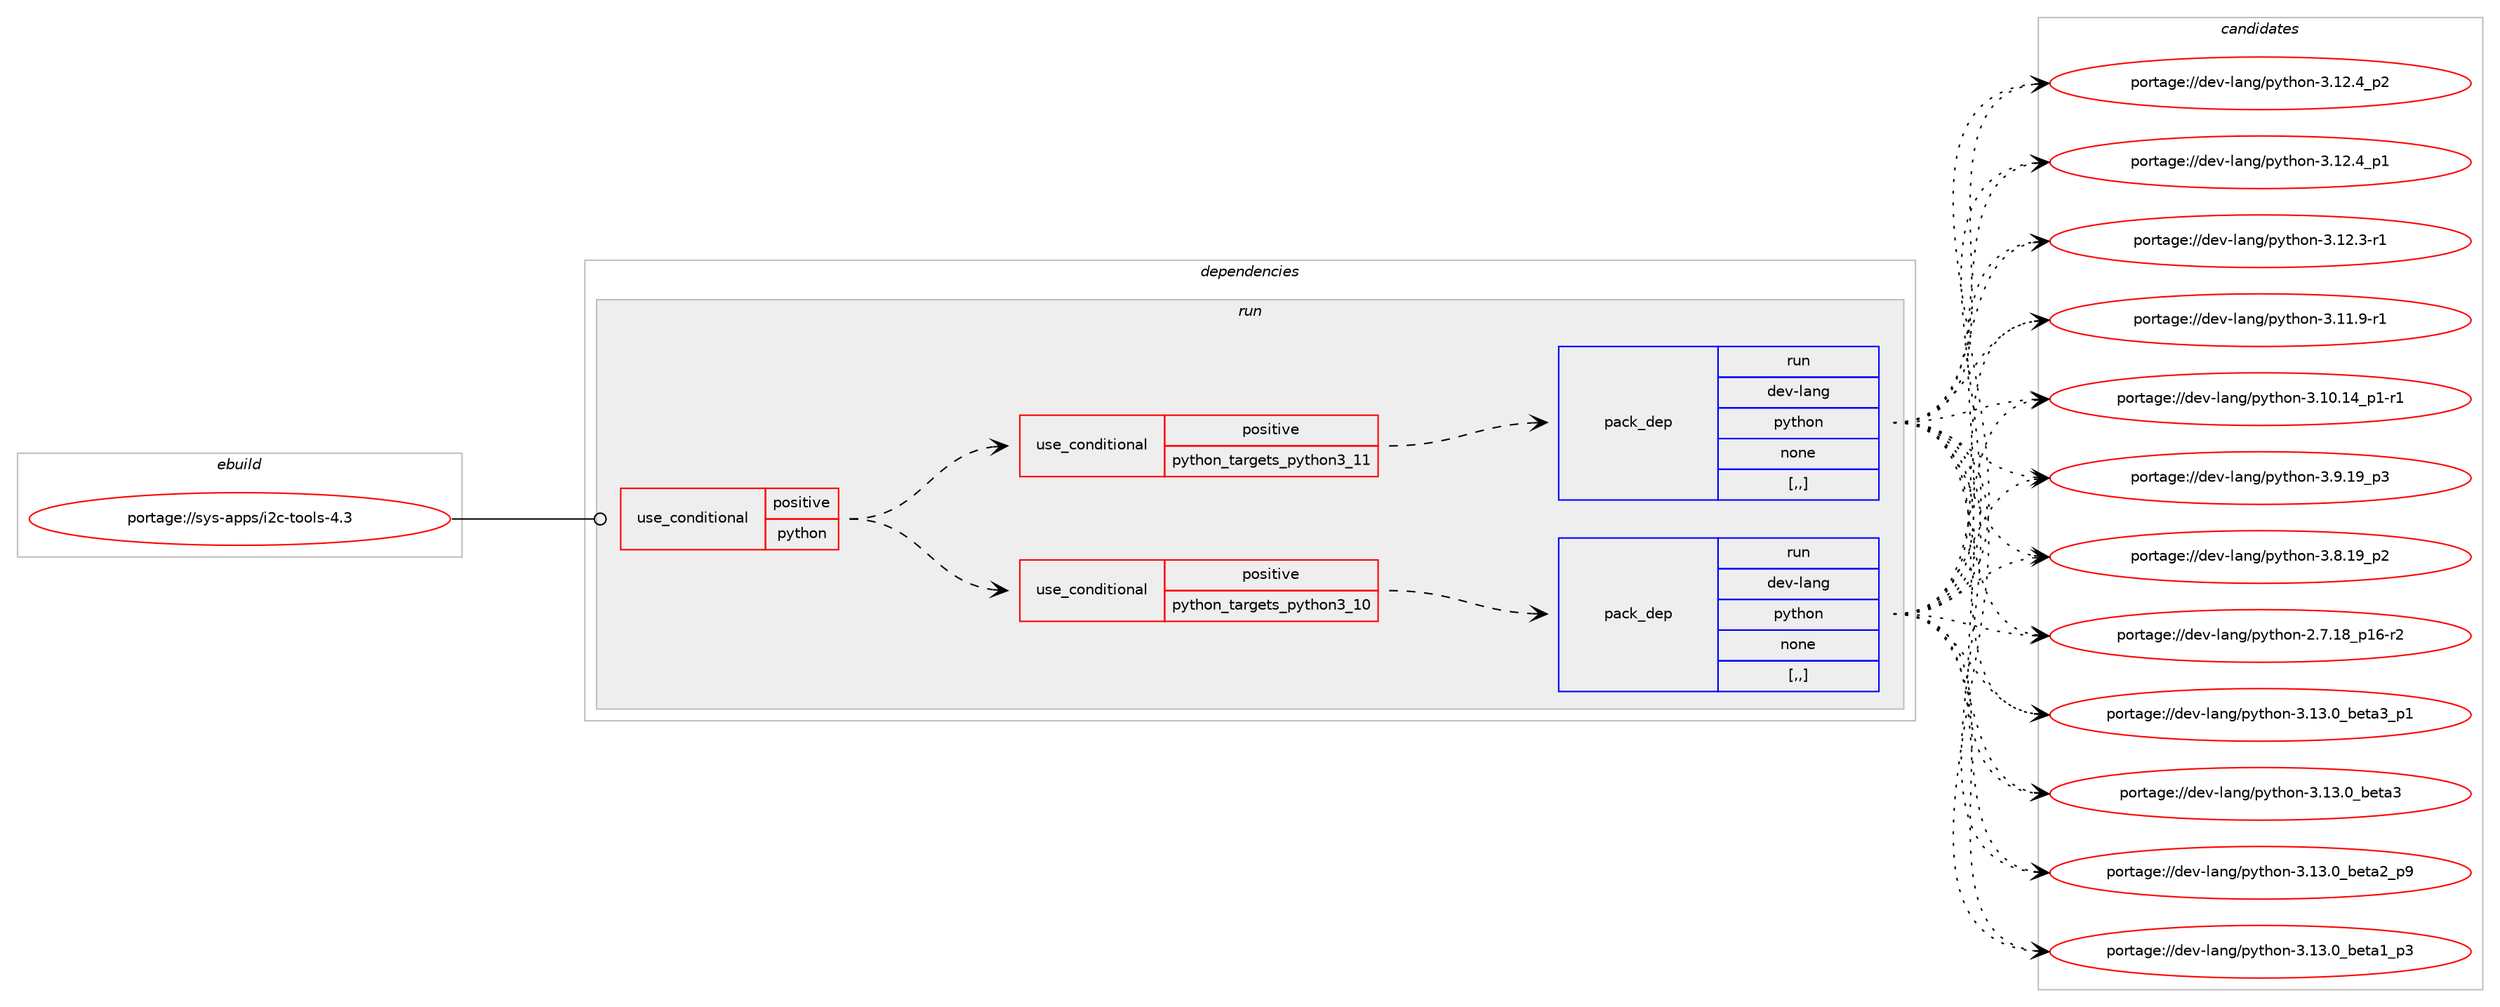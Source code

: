 digraph prolog {

# *************
# Graph options
# *************

newrank=true;
concentrate=true;
compound=true;
graph [rankdir=LR,fontname=Helvetica,fontsize=10,ranksep=1.5];#, ranksep=2.5, nodesep=0.2];
edge  [arrowhead=vee];
node  [fontname=Helvetica,fontsize=10];

# **********
# The ebuild
# **********

subgraph cluster_leftcol {
color=gray;
rank=same;
label=<<i>ebuild</i>>;
id [label="portage://sys-apps/i2c-tools-4.3", color=red, width=4, href="../sys-apps/i2c-tools-4.3.svg"];
}

# ****************
# The dependencies
# ****************

subgraph cluster_midcol {
color=gray;
label=<<i>dependencies</i>>;
subgraph cluster_compile {
fillcolor="#eeeeee";
style=filled;
label=<<i>compile</i>>;
}
subgraph cluster_compileandrun {
fillcolor="#eeeeee";
style=filled;
label=<<i>compile and run</i>>;
}
subgraph cluster_run {
fillcolor="#eeeeee";
style=filled;
label=<<i>run</i>>;
subgraph cond110624 {
dependency418160 [label=<<TABLE BORDER="0" CELLBORDER="1" CELLSPACING="0" CELLPADDING="4"><TR><TD ROWSPAN="3" CELLPADDING="10">use_conditional</TD></TR><TR><TD>positive</TD></TR><TR><TD>python</TD></TR></TABLE>>, shape=none, color=red];
subgraph cond110625 {
dependency418161 [label=<<TABLE BORDER="0" CELLBORDER="1" CELLSPACING="0" CELLPADDING="4"><TR><TD ROWSPAN="3" CELLPADDING="10">use_conditional</TD></TR><TR><TD>positive</TD></TR><TR><TD>python_targets_python3_10</TD></TR></TABLE>>, shape=none, color=red];
subgraph pack304608 {
dependency418162 [label=<<TABLE BORDER="0" CELLBORDER="1" CELLSPACING="0" CELLPADDING="4" WIDTH="220"><TR><TD ROWSPAN="6" CELLPADDING="30">pack_dep</TD></TR><TR><TD WIDTH="110">run</TD></TR><TR><TD>dev-lang</TD></TR><TR><TD>python</TD></TR><TR><TD>none</TD></TR><TR><TD>[,,]</TD></TR></TABLE>>, shape=none, color=blue];
}
dependency418161:e -> dependency418162:w [weight=20,style="dashed",arrowhead="vee"];
}
dependency418160:e -> dependency418161:w [weight=20,style="dashed",arrowhead="vee"];
subgraph cond110626 {
dependency418163 [label=<<TABLE BORDER="0" CELLBORDER="1" CELLSPACING="0" CELLPADDING="4"><TR><TD ROWSPAN="3" CELLPADDING="10">use_conditional</TD></TR><TR><TD>positive</TD></TR><TR><TD>python_targets_python3_11</TD></TR></TABLE>>, shape=none, color=red];
subgraph pack304609 {
dependency418164 [label=<<TABLE BORDER="0" CELLBORDER="1" CELLSPACING="0" CELLPADDING="4" WIDTH="220"><TR><TD ROWSPAN="6" CELLPADDING="30">pack_dep</TD></TR><TR><TD WIDTH="110">run</TD></TR><TR><TD>dev-lang</TD></TR><TR><TD>python</TD></TR><TR><TD>none</TD></TR><TR><TD>[,,]</TD></TR></TABLE>>, shape=none, color=blue];
}
dependency418163:e -> dependency418164:w [weight=20,style="dashed",arrowhead="vee"];
}
dependency418160:e -> dependency418163:w [weight=20,style="dashed",arrowhead="vee"];
}
id:e -> dependency418160:w [weight=20,style="solid",arrowhead="odot"];
}
}

# **************
# The candidates
# **************

subgraph cluster_choices {
rank=same;
color=gray;
label=<<i>candidates</i>>;

subgraph choice304608 {
color=black;
nodesep=1;
choice10010111845108971101034711212111610411111045514649514648959810111697519511249 [label="portage://dev-lang/python-3.13.0_beta3_p1", color=red, width=4,href="../dev-lang/python-3.13.0_beta3_p1.svg"];
choice1001011184510897110103471121211161041111104551464951464895981011169751 [label="portage://dev-lang/python-3.13.0_beta3", color=red, width=4,href="../dev-lang/python-3.13.0_beta3.svg"];
choice10010111845108971101034711212111610411111045514649514648959810111697509511257 [label="portage://dev-lang/python-3.13.0_beta2_p9", color=red, width=4,href="../dev-lang/python-3.13.0_beta2_p9.svg"];
choice10010111845108971101034711212111610411111045514649514648959810111697499511251 [label="portage://dev-lang/python-3.13.0_beta1_p3", color=red, width=4,href="../dev-lang/python-3.13.0_beta1_p3.svg"];
choice100101118451089711010347112121116104111110455146495046529511250 [label="portage://dev-lang/python-3.12.4_p2", color=red, width=4,href="../dev-lang/python-3.12.4_p2.svg"];
choice100101118451089711010347112121116104111110455146495046529511249 [label="portage://dev-lang/python-3.12.4_p1", color=red, width=4,href="../dev-lang/python-3.12.4_p1.svg"];
choice100101118451089711010347112121116104111110455146495046514511449 [label="portage://dev-lang/python-3.12.3-r1", color=red, width=4,href="../dev-lang/python-3.12.3-r1.svg"];
choice100101118451089711010347112121116104111110455146494946574511449 [label="portage://dev-lang/python-3.11.9-r1", color=red, width=4,href="../dev-lang/python-3.11.9-r1.svg"];
choice100101118451089711010347112121116104111110455146494846495295112494511449 [label="portage://dev-lang/python-3.10.14_p1-r1", color=red, width=4,href="../dev-lang/python-3.10.14_p1-r1.svg"];
choice100101118451089711010347112121116104111110455146574649579511251 [label="portage://dev-lang/python-3.9.19_p3", color=red, width=4,href="../dev-lang/python-3.9.19_p3.svg"];
choice100101118451089711010347112121116104111110455146564649579511250 [label="portage://dev-lang/python-3.8.19_p2", color=red, width=4,href="../dev-lang/python-3.8.19_p2.svg"];
choice100101118451089711010347112121116104111110455046554649569511249544511450 [label="portage://dev-lang/python-2.7.18_p16-r2", color=red, width=4,href="../dev-lang/python-2.7.18_p16-r2.svg"];
dependency418162:e -> choice10010111845108971101034711212111610411111045514649514648959810111697519511249:w [style=dotted,weight="100"];
dependency418162:e -> choice1001011184510897110103471121211161041111104551464951464895981011169751:w [style=dotted,weight="100"];
dependency418162:e -> choice10010111845108971101034711212111610411111045514649514648959810111697509511257:w [style=dotted,weight="100"];
dependency418162:e -> choice10010111845108971101034711212111610411111045514649514648959810111697499511251:w [style=dotted,weight="100"];
dependency418162:e -> choice100101118451089711010347112121116104111110455146495046529511250:w [style=dotted,weight="100"];
dependency418162:e -> choice100101118451089711010347112121116104111110455146495046529511249:w [style=dotted,weight="100"];
dependency418162:e -> choice100101118451089711010347112121116104111110455146495046514511449:w [style=dotted,weight="100"];
dependency418162:e -> choice100101118451089711010347112121116104111110455146494946574511449:w [style=dotted,weight="100"];
dependency418162:e -> choice100101118451089711010347112121116104111110455146494846495295112494511449:w [style=dotted,weight="100"];
dependency418162:e -> choice100101118451089711010347112121116104111110455146574649579511251:w [style=dotted,weight="100"];
dependency418162:e -> choice100101118451089711010347112121116104111110455146564649579511250:w [style=dotted,weight="100"];
dependency418162:e -> choice100101118451089711010347112121116104111110455046554649569511249544511450:w [style=dotted,weight="100"];
}
subgraph choice304609 {
color=black;
nodesep=1;
choice10010111845108971101034711212111610411111045514649514648959810111697519511249 [label="portage://dev-lang/python-3.13.0_beta3_p1", color=red, width=4,href="../dev-lang/python-3.13.0_beta3_p1.svg"];
choice1001011184510897110103471121211161041111104551464951464895981011169751 [label="portage://dev-lang/python-3.13.0_beta3", color=red, width=4,href="../dev-lang/python-3.13.0_beta3.svg"];
choice10010111845108971101034711212111610411111045514649514648959810111697509511257 [label="portage://dev-lang/python-3.13.0_beta2_p9", color=red, width=4,href="../dev-lang/python-3.13.0_beta2_p9.svg"];
choice10010111845108971101034711212111610411111045514649514648959810111697499511251 [label="portage://dev-lang/python-3.13.0_beta1_p3", color=red, width=4,href="../dev-lang/python-3.13.0_beta1_p3.svg"];
choice100101118451089711010347112121116104111110455146495046529511250 [label="portage://dev-lang/python-3.12.4_p2", color=red, width=4,href="../dev-lang/python-3.12.4_p2.svg"];
choice100101118451089711010347112121116104111110455146495046529511249 [label="portage://dev-lang/python-3.12.4_p1", color=red, width=4,href="../dev-lang/python-3.12.4_p1.svg"];
choice100101118451089711010347112121116104111110455146495046514511449 [label="portage://dev-lang/python-3.12.3-r1", color=red, width=4,href="../dev-lang/python-3.12.3-r1.svg"];
choice100101118451089711010347112121116104111110455146494946574511449 [label="portage://dev-lang/python-3.11.9-r1", color=red, width=4,href="../dev-lang/python-3.11.9-r1.svg"];
choice100101118451089711010347112121116104111110455146494846495295112494511449 [label="portage://dev-lang/python-3.10.14_p1-r1", color=red, width=4,href="../dev-lang/python-3.10.14_p1-r1.svg"];
choice100101118451089711010347112121116104111110455146574649579511251 [label="portage://dev-lang/python-3.9.19_p3", color=red, width=4,href="../dev-lang/python-3.9.19_p3.svg"];
choice100101118451089711010347112121116104111110455146564649579511250 [label="portage://dev-lang/python-3.8.19_p2", color=red, width=4,href="../dev-lang/python-3.8.19_p2.svg"];
choice100101118451089711010347112121116104111110455046554649569511249544511450 [label="portage://dev-lang/python-2.7.18_p16-r2", color=red, width=4,href="../dev-lang/python-2.7.18_p16-r2.svg"];
dependency418164:e -> choice10010111845108971101034711212111610411111045514649514648959810111697519511249:w [style=dotted,weight="100"];
dependency418164:e -> choice1001011184510897110103471121211161041111104551464951464895981011169751:w [style=dotted,weight="100"];
dependency418164:e -> choice10010111845108971101034711212111610411111045514649514648959810111697509511257:w [style=dotted,weight="100"];
dependency418164:e -> choice10010111845108971101034711212111610411111045514649514648959810111697499511251:w [style=dotted,weight="100"];
dependency418164:e -> choice100101118451089711010347112121116104111110455146495046529511250:w [style=dotted,weight="100"];
dependency418164:e -> choice100101118451089711010347112121116104111110455146495046529511249:w [style=dotted,weight="100"];
dependency418164:e -> choice100101118451089711010347112121116104111110455146495046514511449:w [style=dotted,weight="100"];
dependency418164:e -> choice100101118451089711010347112121116104111110455146494946574511449:w [style=dotted,weight="100"];
dependency418164:e -> choice100101118451089711010347112121116104111110455146494846495295112494511449:w [style=dotted,weight="100"];
dependency418164:e -> choice100101118451089711010347112121116104111110455146574649579511251:w [style=dotted,weight="100"];
dependency418164:e -> choice100101118451089711010347112121116104111110455146564649579511250:w [style=dotted,weight="100"];
dependency418164:e -> choice100101118451089711010347112121116104111110455046554649569511249544511450:w [style=dotted,weight="100"];
}
}

}
